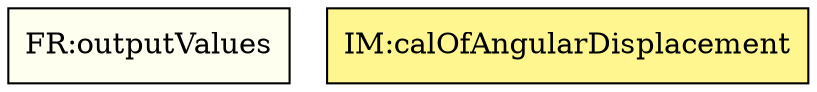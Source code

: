 digraph avsall {


	instance:twoDMotion	[shape=box, color=black, style=filled, fillcolor=mistyrose, label="A:twoDMotion"];
	instance:cartSys	[shape=box, color=black, style=filled, fillcolor=mistyrose, label="A:cartSys"];
	instance:cartSysR	[shape=box, color=black, style=filled, fillcolor=mistyrose, label="A:cartSysR"];
	instance:yAxisDir	[shape=box, color=black, style=filled, fillcolor=mistyrose, label="A:yAxisDir"];

	subgraph A {
	rank="same"
	{instance:twoDMotion, instance:cartSys, instance:cartSysR, instance:yAxisDir}
	}

	theory:accelerationTM	[shape=box, color=black, style=filled, fillcolor=pink, label="TM:acceleration"];
	theory:velocityTM	[shape=box, color=black, style=filled, fillcolor=pink, label="TM:velocity"];
	theory:newtonSL	[shape=box, color=black, style=filled, fillcolor=pink, label="TM:NewtonSecLawMot"];
	theory:newtonSLR	[shape=box, color=black, style=filled, fillcolor=pink, label="TM:NewtonSecLawRotMot"];
	theory:xVel	[shape=box, color=black, style=filled, fillcolor=palegreen, label="GD:velocityIX"];
	theory:yVel	[shape=box, color=black, style=filled, fillcolor=palegreen, label="GD:velocityIY"];
	theory:xScalAcc	[shape=box, color=black, style=filled, fillcolor=palegreen, label="GD:accelerationIX"];
	theory:yScalAcc	[shape=box, color=black, style=filled, fillcolor=palegreen, label="GD:accelerationIY"];
	theory:hForceOnPendulum	[shape=box, color=black, style=filled, fillcolor=palegreen, label="GD:hForceOnPendulum"];
	theory:vForceOnPendulum	[shape=box, color=black, style=filled, fillcolor=palegreen, label="GD:vForceOnPendulum"];
	theory:angFrequencyGD	[shape=box, color=black, style=filled, fillcolor=palegreen, label="GD:angFrequencyGD"];
	theory:periodPendGD	[shape=box, color=black, style=filled, fillcolor=palegreen, label="GD:periodPend"];
	theory:angularDisplacementIM	[shape=box, color=black, style=filled, fillcolor=khaki1, label="IM:calOfAngularDisplacement"];
	instance:verifyInptVals	[shape=box, color=black, style=filled, fillcolor=ivory, label="FR:verifyInptVals"];
	instance:calcAngPos	[shape=box, color=black, style=filled, fillcolor=ivory, label="FR:calcAngPos"];
	instance:outputValues	[shape=box, color=black, style=filled, fillcolor=ivory, label="FR:outputValues"];
	instance:correct	[shape=box, color=black, style=filled, fillcolor=ivory, label="NFR:correct"];
	instance:portable	[shape=box, color=black, style=filled, fillcolor=ivory, label="NFR:portable"];
	instance:inputValues	[shape=box, color=black, style=filled, fillcolor=ivory, label="FR:inputValues"];
	instance:verifyInptVals	[shape=box, color=black, style=filled, fillcolor=ivory, label="FR:verifyInptVals"];
	instance:calcAngPos	[shape=box, color=black, style=filled, fillcolor=ivory, label="FR:calcAngPos"];
	instance:outputValues	[shape=box, color=black, style=filled, fillcolor=ivory, label="FR:outputValues"];

	subgraph FR {
	rank="same"
	{instance:verifyInptVals, instance:calcAngPos, instance:outputValues, instance:correct, instance:portable, instance:inputValues, instance:verifyInptVals, instance:calcAngPos, instance:outputValues}
	}

}
